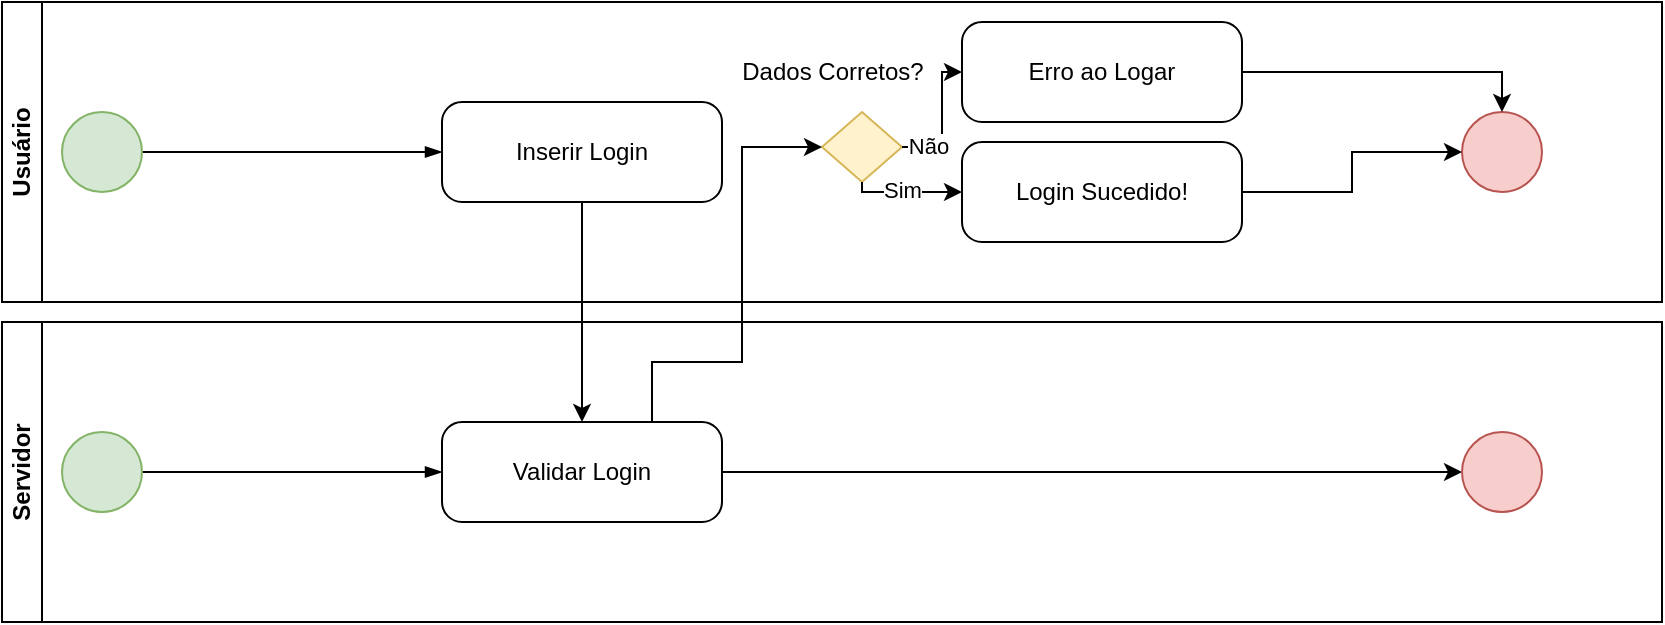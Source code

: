 <mxfile version="23.1.6" type="device">
  <diagram id="GTeuX3tOg90Z7ziiiYhd" name="Página-1">
    <mxGraphModel dx="1434" dy="772" grid="1" gridSize="10" guides="1" tooltips="1" connect="1" arrows="1" fold="1" page="1" pageScale="1" pageWidth="827" pageHeight="1169" math="0" shadow="0">
      <root>
        <mxCell id="0" />
        <mxCell id="1" parent="0" />
        <mxCell id="LjqBi-fSDwyMDzPRDfxF-1" value="Usuário" style="swimlane;startSize=20;horizontal=0;html=1;whiteSpace=wrap;" vertex="1" parent="1">
          <mxGeometry x="20" y="20" width="830" height="150" as="geometry">
            <mxRectangle x="10" y="10" width="40" height="80" as="alternateBounds" />
          </mxGeometry>
        </mxCell>
        <mxCell id="LjqBi-fSDwyMDzPRDfxF-2" value="" style="edgeStyle=elbowEdgeStyle;fontSize=12;html=1;endArrow=blockThin;endFill=1;rounded=0;entryX=0;entryY=0.5;entryDx=0;entryDy=0;entryPerimeter=0;" edge="1" parent="LjqBi-fSDwyMDzPRDfxF-1" target="LjqBi-fSDwyMDzPRDfxF-4">
          <mxGeometry width="160" relative="1" as="geometry">
            <mxPoint x="70" y="75" as="sourcePoint" />
            <mxPoint x="140" y="75" as="targetPoint" />
          </mxGeometry>
        </mxCell>
        <mxCell id="LjqBi-fSDwyMDzPRDfxF-3" value="" style="points=[[0.145,0.145,0],[0.5,0,0],[0.855,0.145,0],[1,0.5,0],[0.855,0.855,0],[0.5,1,0],[0.145,0.855,0],[0,0.5,0]];shape=mxgraph.bpmn.event;html=1;verticalLabelPosition=bottom;labelBackgroundColor=#ffffff;verticalAlign=top;align=center;perimeter=ellipsePerimeter;outlineConnect=0;aspect=fixed;outline=standard;symbol=general;fillColor=#d5e8d4;strokeColor=#82b366;" vertex="1" parent="LjqBi-fSDwyMDzPRDfxF-1">
          <mxGeometry x="30" y="55" width="40" height="40" as="geometry" />
        </mxCell>
        <mxCell id="LjqBi-fSDwyMDzPRDfxF-4" value="Inserir Login" style="points=[[0.25,0,0],[0.5,0,0],[0.75,0,0],[1,0.25,0],[1,0.5,0],[1,0.75,0],[0.75,1,0],[0.5,1,0],[0.25,1,0],[0,0.75,0],[0,0.5,0],[0,0.25,0]];shape=mxgraph.bpmn.task;whiteSpace=wrap;rectStyle=rounded;size=10;html=1;container=1;expand=0;collapsible=0;taskMarker=abstract;" vertex="1" parent="LjqBi-fSDwyMDzPRDfxF-1">
          <mxGeometry x="220" y="50" width="140" height="50" as="geometry" />
        </mxCell>
        <mxCell id="LjqBi-fSDwyMDzPRDfxF-5" value="" style="points=[[0.145,0.145,0],[0.5,0,0],[0.855,0.145,0],[1,0.5,0],[0.855,0.855,0],[0.5,1,0],[0.145,0.855,0],[0,0.5,0]];shape=mxgraph.bpmn.event;html=1;verticalLabelPosition=bottom;labelBackgroundColor=#ffffff;verticalAlign=top;align=center;perimeter=ellipsePerimeter;outlineConnect=0;aspect=fixed;outline=standard;symbol=general;fillColor=#f8cecc;strokeColor=#b85450;" vertex="1" parent="LjqBi-fSDwyMDzPRDfxF-1">
          <mxGeometry x="730" y="55" width="40" height="40" as="geometry" />
        </mxCell>
        <mxCell id="LjqBi-fSDwyMDzPRDfxF-15" value="Erro ao Logar" style="points=[[0.25,0,0],[0.5,0,0],[0.75,0,0],[1,0.25,0],[1,0.5,0],[1,0.75,0],[0.75,1,0],[0.5,1,0],[0.25,1,0],[0,0.75,0],[0,0.5,0],[0,0.25,0]];shape=mxgraph.bpmn.task;whiteSpace=wrap;rectStyle=rounded;size=10;html=1;container=1;expand=0;collapsible=0;taskMarker=abstract;" vertex="1" parent="LjqBi-fSDwyMDzPRDfxF-1">
          <mxGeometry x="480" y="10" width="140" height="50" as="geometry" />
        </mxCell>
        <mxCell id="LjqBi-fSDwyMDzPRDfxF-30" style="edgeStyle=orthogonalEdgeStyle;rounded=0;orthogonalLoop=1;jettySize=auto;html=1;" edge="1" parent="LjqBi-fSDwyMDzPRDfxF-1" source="LjqBi-fSDwyMDzPRDfxF-27" target="LjqBi-fSDwyMDzPRDfxF-5">
          <mxGeometry relative="1" as="geometry" />
        </mxCell>
        <mxCell id="LjqBi-fSDwyMDzPRDfxF-27" value="Login Sucedido!" style="points=[[0.25,0,0],[0.5,0,0],[0.75,0,0],[1,0.25,0],[1,0.5,0],[1,0.75,0],[0.75,1,0],[0.5,1,0],[0.25,1,0],[0,0.75,0],[0,0.5,0],[0,0.25,0]];shape=mxgraph.bpmn.task;whiteSpace=wrap;rectStyle=rounded;size=10;html=1;container=1;expand=0;collapsible=0;taskMarker=abstract;" vertex="1" parent="LjqBi-fSDwyMDzPRDfxF-1">
          <mxGeometry x="480" y="70" width="140" height="50" as="geometry" />
        </mxCell>
        <mxCell id="LjqBi-fSDwyMDzPRDfxF-28" style="edgeStyle=orthogonalEdgeStyle;rounded=0;orthogonalLoop=1;jettySize=auto;html=1;entryX=0.5;entryY=0;entryDx=0;entryDy=0;entryPerimeter=0;" edge="1" parent="LjqBi-fSDwyMDzPRDfxF-1" source="LjqBi-fSDwyMDzPRDfxF-15" target="LjqBi-fSDwyMDzPRDfxF-5">
          <mxGeometry relative="1" as="geometry" />
        </mxCell>
        <mxCell id="LjqBi-fSDwyMDzPRDfxF-21" value="" style="rhombus;whiteSpace=wrap;html=1;fillColor=#fff2cc;strokeColor=#d6b656;" vertex="1" parent="LjqBi-fSDwyMDzPRDfxF-1">
          <mxGeometry x="410" y="55" width="40" height="35" as="geometry" />
        </mxCell>
        <mxCell id="LjqBi-fSDwyMDzPRDfxF-26" style="edgeStyle=orthogonalEdgeStyle;rounded=0;orthogonalLoop=1;jettySize=auto;html=1;exitX=1;exitY=0.5;exitDx=0;exitDy=0;entryX=0;entryY=0.5;entryDx=0;entryDy=0;entryPerimeter=0;" edge="1" parent="LjqBi-fSDwyMDzPRDfxF-1" source="LjqBi-fSDwyMDzPRDfxF-21" target="LjqBi-fSDwyMDzPRDfxF-15">
          <mxGeometry relative="1" as="geometry" />
        </mxCell>
        <mxCell id="LjqBi-fSDwyMDzPRDfxF-34" value="Não" style="edgeLabel;html=1;align=center;verticalAlign=middle;resizable=0;points=[];" vertex="1" connectable="0" parent="LjqBi-fSDwyMDzPRDfxF-26">
          <mxGeometry x="-0.615" y="2" relative="1" as="geometry">
            <mxPoint y="1" as="offset" />
          </mxGeometry>
        </mxCell>
        <mxCell id="LjqBi-fSDwyMDzPRDfxF-29" style="edgeStyle=orthogonalEdgeStyle;rounded=0;orthogonalLoop=1;jettySize=auto;html=1;exitX=0.5;exitY=1;exitDx=0;exitDy=0;entryX=0;entryY=0.5;entryDx=0;entryDy=0;entryPerimeter=0;" edge="1" parent="LjqBi-fSDwyMDzPRDfxF-1" source="LjqBi-fSDwyMDzPRDfxF-21" target="LjqBi-fSDwyMDzPRDfxF-27">
          <mxGeometry relative="1" as="geometry">
            <Array as="points">
              <mxPoint x="430" y="95" />
            </Array>
          </mxGeometry>
        </mxCell>
        <mxCell id="LjqBi-fSDwyMDzPRDfxF-35" value="Sim" style="edgeLabel;html=1;align=center;verticalAlign=middle;resizable=0;points=[];" vertex="1" connectable="0" parent="LjqBi-fSDwyMDzPRDfxF-29">
          <mxGeometry x="-0.091" y="1" relative="1" as="geometry">
            <mxPoint as="offset" />
          </mxGeometry>
        </mxCell>
        <mxCell id="LjqBi-fSDwyMDzPRDfxF-25" value="Dados Corretos?" style="text;html=1;align=center;verticalAlign=middle;resizable=0;points=[];autosize=1;strokeColor=none;fillColor=none;" vertex="1" parent="LjqBi-fSDwyMDzPRDfxF-1">
          <mxGeometry x="360" y="20" width="110" height="30" as="geometry" />
        </mxCell>
        <mxCell id="LjqBi-fSDwyMDzPRDfxF-7" value="Servidor" style="swimlane;startSize=20;horizontal=0;html=1;whiteSpace=wrap;" vertex="1" parent="1">
          <mxGeometry x="20" y="180" width="830" height="150" as="geometry">
            <mxRectangle x="10" y="10" width="40" height="80" as="alternateBounds" />
          </mxGeometry>
        </mxCell>
        <mxCell id="LjqBi-fSDwyMDzPRDfxF-8" value="" style="edgeStyle=elbowEdgeStyle;fontSize=12;html=1;endArrow=blockThin;endFill=1;rounded=0;entryX=0;entryY=0.5;entryDx=0;entryDy=0;entryPerimeter=0;" edge="1" parent="LjqBi-fSDwyMDzPRDfxF-7" target="LjqBi-fSDwyMDzPRDfxF-10">
          <mxGeometry width="160" relative="1" as="geometry">
            <mxPoint x="70" y="75" as="sourcePoint" />
            <mxPoint x="140" y="75" as="targetPoint" />
          </mxGeometry>
        </mxCell>
        <mxCell id="LjqBi-fSDwyMDzPRDfxF-9" value="" style="points=[[0.145,0.145,0],[0.5,0,0],[0.855,0.145,0],[1,0.5,0],[0.855,0.855,0],[0.5,1,0],[0.145,0.855,0],[0,0.5,0]];shape=mxgraph.bpmn.event;html=1;verticalLabelPosition=bottom;labelBackgroundColor=#ffffff;verticalAlign=top;align=center;perimeter=ellipsePerimeter;outlineConnect=0;aspect=fixed;outline=standard;symbol=general;fillColor=#d5e8d4;strokeColor=#82b366;" vertex="1" parent="LjqBi-fSDwyMDzPRDfxF-7">
          <mxGeometry x="30" y="55" width="40" height="40" as="geometry" />
        </mxCell>
        <mxCell id="LjqBi-fSDwyMDzPRDfxF-33" style="edgeStyle=orthogonalEdgeStyle;rounded=0;orthogonalLoop=1;jettySize=auto;html=1;exitX=1;exitY=0.5;exitDx=0;exitDy=0;exitPerimeter=0;" edge="1" parent="LjqBi-fSDwyMDzPRDfxF-7" source="LjqBi-fSDwyMDzPRDfxF-10" target="LjqBi-fSDwyMDzPRDfxF-11">
          <mxGeometry relative="1" as="geometry" />
        </mxCell>
        <mxCell id="LjqBi-fSDwyMDzPRDfxF-10" value="Validar Login" style="points=[[0.25,0,0],[0.5,0,0],[0.75,0,0],[1,0.25,0],[1,0.5,0],[1,0.75,0],[0.75,1,0],[0.5,1,0],[0.25,1,0],[0,0.75,0],[0,0.5,0],[0,0.25,0]];shape=mxgraph.bpmn.task;whiteSpace=wrap;rectStyle=rounded;size=10;html=1;container=1;expand=0;collapsible=0;taskMarker=abstract;" vertex="1" parent="LjqBi-fSDwyMDzPRDfxF-7">
          <mxGeometry x="220" y="50" width="140" height="50" as="geometry" />
        </mxCell>
        <mxCell id="LjqBi-fSDwyMDzPRDfxF-11" value="" style="points=[[0.145,0.145,0],[0.5,0,0],[0.855,0.145,0],[1,0.5,0],[0.855,0.855,0],[0.5,1,0],[0.145,0.855,0],[0,0.5,0]];shape=mxgraph.bpmn.event;html=1;verticalLabelPosition=bottom;labelBackgroundColor=#ffffff;verticalAlign=top;align=center;perimeter=ellipsePerimeter;outlineConnect=0;aspect=fixed;outline=standard;symbol=general;fillColor=#f8cecc;strokeColor=#b85450;" vertex="1" parent="LjqBi-fSDwyMDzPRDfxF-7">
          <mxGeometry x="730" y="55" width="40" height="40" as="geometry" />
        </mxCell>
        <mxCell id="LjqBi-fSDwyMDzPRDfxF-13" style="edgeStyle=orthogonalEdgeStyle;rounded=0;orthogonalLoop=1;jettySize=auto;html=1;entryX=0.5;entryY=0;entryDx=0;entryDy=0;entryPerimeter=0;" edge="1" parent="1" source="LjqBi-fSDwyMDzPRDfxF-4" target="LjqBi-fSDwyMDzPRDfxF-10">
          <mxGeometry relative="1" as="geometry" />
        </mxCell>
        <mxCell id="LjqBi-fSDwyMDzPRDfxF-32" style="edgeStyle=orthogonalEdgeStyle;rounded=0;orthogonalLoop=1;jettySize=auto;html=1;exitX=0.75;exitY=0;exitDx=0;exitDy=0;exitPerimeter=0;entryX=0;entryY=0.5;entryDx=0;entryDy=0;" edge="1" parent="1" source="LjqBi-fSDwyMDzPRDfxF-10" target="LjqBi-fSDwyMDzPRDfxF-21">
          <mxGeometry relative="1" as="geometry">
            <Array as="points">
              <mxPoint x="345" y="200" />
              <mxPoint x="390" y="200" />
              <mxPoint x="390" y="93" />
            </Array>
          </mxGeometry>
        </mxCell>
      </root>
    </mxGraphModel>
  </diagram>
</mxfile>
